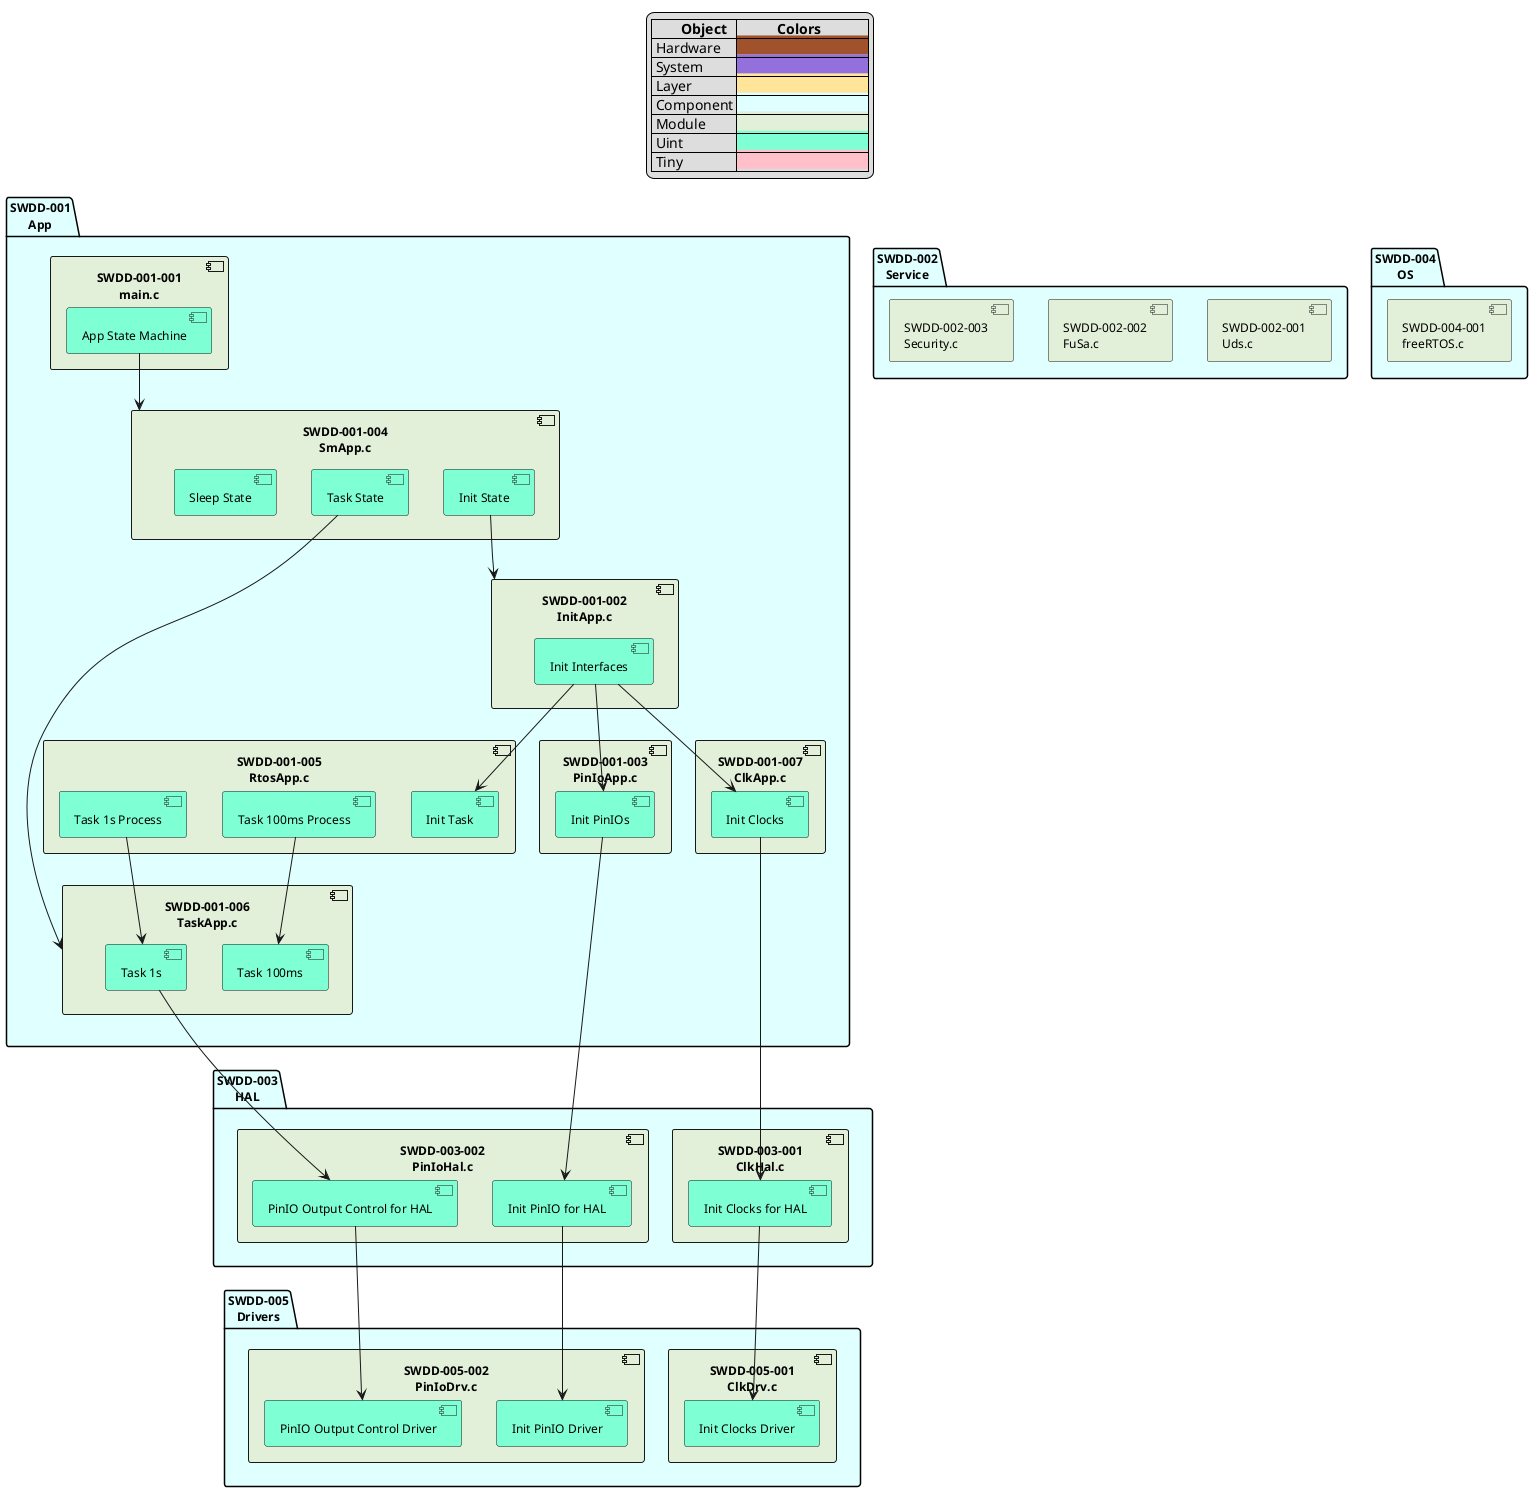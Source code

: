@startuml
'Object Colors Setting
skinparam defaultFontName Arial
skinparam defaultFontSize 12

legend top
|=        Object  |=           Colors  |
| Hardware  |<back:#A0522D>                                    |
| System  |<back:#9370DB>                                    |
| Layer  |<back:#FEE599>                                    |
| Component |<back:#E0FFFF>                                    |
| Module |<back:#E2EFD9>                                    |
| Uint |<back:#7FFFD4>                                    |
| Tiny |<back:#FFC0CB>                                    |
endlegend

skinparam rectangle {
    BackgroundColor #87CEFA
    BorderColor #000000
}

'---- App Component ----
package "SWDD-001\nApp" as App #E0FFFF{  
  '---- Module ----
  component "SWDD-001-001\nmain.c" as main #E2EFD9 {
    ' Units
    [App State Machine] as AppSm #7FFFD4
  }

  component "SWDD-001-004\nSmApp.c" as SmApp #E2EFD9 {
    ' Units
    [Init State] as SM_INIT #7FFFD4
    [Task State] as SM_TASK #7FFFD4
    [Sleep State] as SM_SLEEP #7FFFD4
  }
  
  component "SWDD-001-002\nInitApp.c" as InitApp #E2EFD9 {
    ' Units
    [Init Interfaces] as InitIfApp #7FFFD4
  }

  component "SWDD-001-003\nPinIoApp.c" as PinIoApp #E2EFD9 {
    ' Units
    [Init PinIOs] as InitPinIoApp #7FFFD4
  }

  component "SWDD-001-006\nTaskApp.c" as TaskApp #E2EFD9{
    ' Units
    [Task 100ms] as Task100msApp #7FFFD4
    [Task 1s] as Task1sApp #7FFFD4
  }

  component "SWDD-001-007\nClkApp.c" as ClkApp #E2EFD9 {
    ' Units
    [Init Clocks] as InitClkApp #7FFFD4
  }

  component "SWDD-001-005\nRtosApp.c" as RtosApp #E2EFD9 {
    ' Units
    [Init Task] as InitTaskApp #7FFFD4
    [Task 100ms Process] as Task100msProcessApp #7FFFD4
    [Task 1s Process] as Task1sProcessApp #7FFFD4
  }
  '----------------
}

'---- Service Component ----
package "SWDD-002\nService" as Service #E0FFFF {
  '---- Module ----
  component "SWDD-002-001\nUds.c" as UdsService #E2EFD9 {
    ' Units

  }

  component "SWDD-002-002\nFuSa.c" as FuSaService #E2EFD9 {
    ' Units

  }

  component "SWDD-002-003\nSecurity.c" as SecurityService #E2EFD9 {
    ' Units

  }
  '----------------
}

'---- HAL Component ----
package "SWDD-003\nHAL" as HAL #E0FFFF {
  '---- Module ----
  component "SWDD-003-001\nClkHal.c" as ClkHal #E2EFD9 {
    ' Units
    [Init Clocks for HAL] as InitClkHal #7FFFD4
  }

  component "SWDD-003-002\nPinIoHal.c" as PinIoHal #E2EFD9 {
    ' Units
    [Init PinIO for HAL] as InitPinIOHal #7FFFD4
    [PinIO Output Control for HAL] as PinIoOutHal #7FFFD4
  }
  '----------------
}

'---- OS Component ----
package "SWDD-004\nOS" as OS #E0FFFF {
  '---- Module ----
  component "SWDD-004-001\nfreeRTOS.c" as freeRTOSHal #E2EFD9 {
    ' Units

  }
  '----------------
}
 
'---- Drivers Component ----
package "SWDD-005\nDrivers" as Drivers #E0FFFF {
  '---- Module ----
  component "SWDD-005-001\nClkDrv.c" as ClkDrv #E2EFD9 {
    ' Units
    [Init Clocks Driver] as InitClkDrv #7FFFD4
  }

  component "SWDD-005-002\nPinIoDrv.c" as PinIoDrv #E2EFD9 {
    ' Units
    [Init PinIO Driver] as InitPinIODrv #7FFFD4
    [PinIO Output Control Driver] as PinIoOutDrv #7FFFD4
  }
  '----------------
}

'---- join modules ----
'joins
AppSm --> SmApp
SM_INIT --> InitApp
SM_TASK --> TaskApp
InitIfApp --> InitClkApp
InitClkApp --> InitClkHal
InitClkHal --> InitClkDrv

InitIfApp --> InitPinIoApp
InitPinIoApp --> InitPinIOHal
InitPinIOHal --> InitPinIODrv

InitIfApp --> InitTaskApp
Task100msProcessApp --> Task100msApp
Task1sProcessApp --> Task1sApp
Task1sApp --> PinIoOutHal
PinIoOutHal --> PinIoOutDrv
'----------------------

@enduml